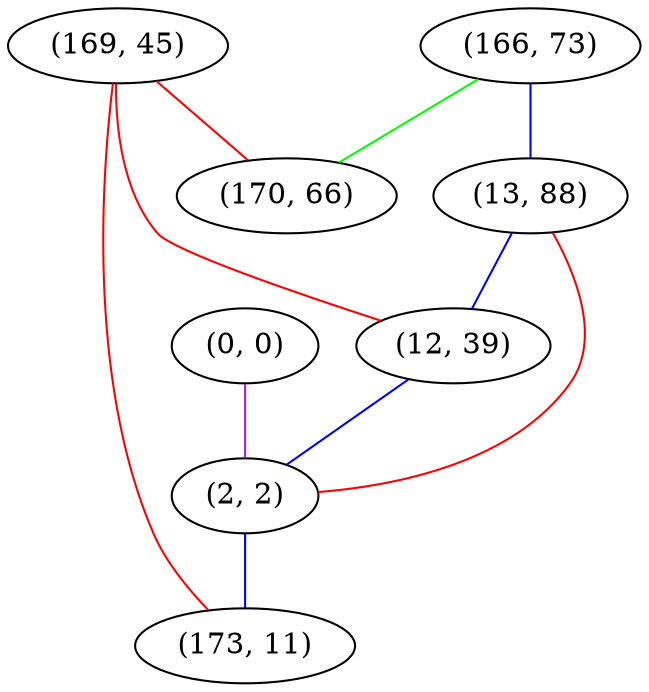 graph "" {
"(169, 45)";
"(166, 73)";
"(0, 0)";
"(13, 88)";
"(12, 39)";
"(2, 2)";
"(173, 11)";
"(170, 66)";
"(169, 45)" -- "(12, 39)"  [color=red, key=0, weight=1];
"(169, 45)" -- "(173, 11)"  [color=red, key=0, weight=1];
"(169, 45)" -- "(170, 66)"  [color=red, key=0, weight=1];
"(166, 73)" -- "(13, 88)"  [color=blue, key=0, weight=3];
"(166, 73)" -- "(170, 66)"  [color=green, key=0, weight=2];
"(0, 0)" -- "(2, 2)"  [color=purple, key=0, weight=4];
"(13, 88)" -- "(12, 39)"  [color=blue, key=0, weight=3];
"(13, 88)" -- "(2, 2)"  [color=red, key=0, weight=1];
"(12, 39)" -- "(2, 2)"  [color=blue, key=0, weight=3];
"(2, 2)" -- "(173, 11)"  [color=blue, key=0, weight=3];
}
